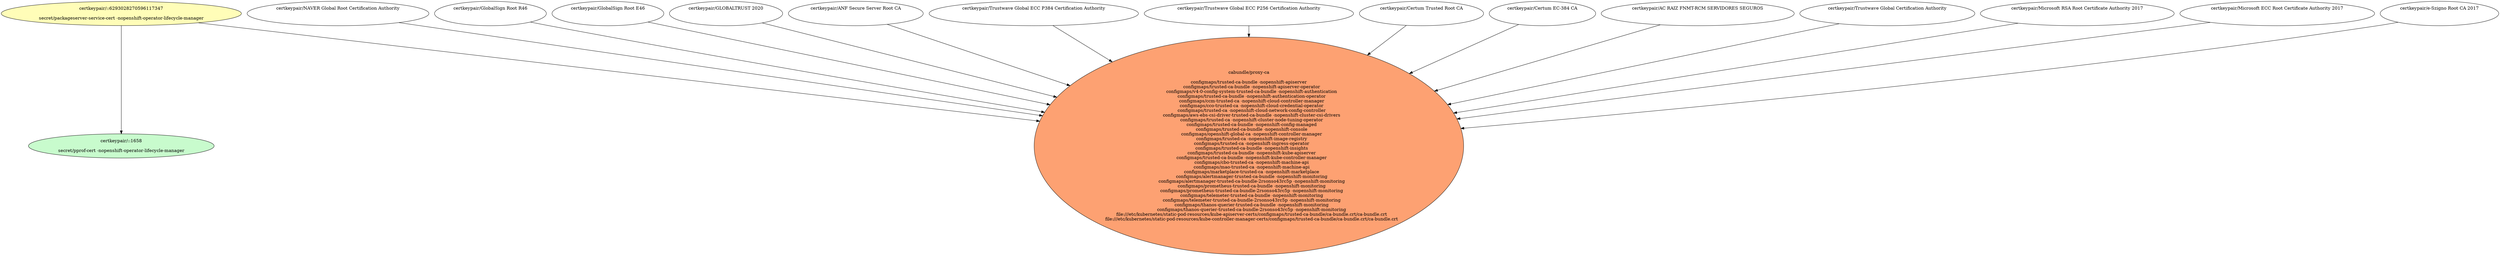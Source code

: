 digraph "OpenShift Certificates" {
  // Node definitions.
  0 [
    label="certkeypair/::1658\n\nsecret/pprof-cert -nopenshift-operator-lifecycle-manager\n"
    style=filled
    fillcolor="#c8fbcd"
  ];
  1 [
    label="certkeypair/NAVER Global Root Certification Authority\n\n\n"
    style=filled
    fillcolor=white
  ];
  2 [
    label="certkeypair/GlobalSign Root R46\n\n\n"
    style=filled
    fillcolor=white
  ];
  3 [
    label="certkeypair/GlobalSign Root E46\n\n\n"
    style=filled
    fillcolor=white
  ];
  4 [
    label="certkeypair/GLOBALTRUST 2020\n\n\n"
    style=filled
    fillcolor=white
  ];
  5 [
    label="certkeypair/ANF Secure Server Root CA\n\n\n"
    style=filled
    fillcolor=white
  ];
  6 [
    label="certkeypair/Trustwave Global ECC P384 Certification Authority\n\n\n"
    style=filled
    fillcolor=white
  ];
  7 [
    label="certkeypair/Trustwave Global ECC P256 Certification Authority\n\n\n"
    style=filled
    fillcolor=white
  ];
  8 [
    label="certkeypair/Certum Trusted Root CA\n\n\n"
    style=filled
    fillcolor=white
  ];
  9 [
    label="certkeypair/Certum EC-384 CA\n\n\n"
    style=filled
    fillcolor=white
  ];
  10 [
    label="certkeypair/AC RAIZ FNMT-RCM SERVIDORES SEGUROS\n\n\n"
    style=filled
    fillcolor=white
  ];
  11 [
    label="certkeypair/Trustwave Global Certification Authority\n\n\n"
    style=filled
    fillcolor=white
  ];
  12 [
    label="certkeypair/Microsoft RSA Root Certificate Authority 2017\n\n\n"
    style=filled
    fillcolor=white
  ];
  13 [
    label="certkeypair/Microsoft ECC Root Certificate Authority 2017\n\n\n"
    style=filled
    fillcolor=white
  ];
  14 [
    label="certkeypair/e-Szigno Root CA 2017\n\n\n"
    style=filled
    fillcolor=white
  ];
  15 [
    label="certkeypair/::6293028270596117347\n\nsecret/packageserver-service-cert -nopenshift-operator-lifecycle-manager\n"
    style=filled
    fillcolor="#fffdb8"
  ];
  16 [
    label="cabundle/proxy-ca\n\nconfigmaps/trusted-ca-bundle -nopenshift-apiserver\n    configmaps/trusted-ca-bundle -nopenshift-apiserver-operator\n    configmaps/v4-0-config-system-trusted-ca-bundle -nopenshift-authentication\n    configmaps/trusted-ca-bundle -nopenshift-authentication-operator\n    configmaps/ccm-trusted-ca -nopenshift-cloud-controller-manager\n    configmaps/cco-trusted-ca -nopenshift-cloud-credential-operator\n    configmaps/trusted-ca -nopenshift-cloud-network-config-controller\n    configmaps/aws-ebs-csi-driver-trusted-ca-bundle -nopenshift-cluster-csi-drivers\n    configmaps/trusted-ca -nopenshift-cluster-node-tuning-operator\n    configmaps/trusted-ca-bundle -nopenshift-config-managed\n    configmaps/trusted-ca-bundle -nopenshift-console\n    configmaps/openshift-global-ca -nopenshift-controller-manager\n    configmaps/trusted-ca -nopenshift-image-registry\n    configmaps/trusted-ca -nopenshift-ingress-operator\n    configmaps/trusted-ca-bundle -nopenshift-insights\n    configmaps/trusted-ca-bundle -nopenshift-kube-apiserver\n    configmaps/trusted-ca-bundle -nopenshift-kube-controller-manager\n    configmaps/cbo-trusted-ca -nopenshift-machine-api\n    configmaps/mao-trusted-ca -nopenshift-machine-api\n    configmaps/marketplace-trusted-ca -nopenshift-marketplace\n    configmaps/alertmanager-trusted-ca-bundle -nopenshift-monitoring\n    configmaps/alertmanager-trusted-ca-bundle-2rsonso43rc5p -nopenshift-monitoring\n    configmaps/prometheus-trusted-ca-bundle -nopenshift-monitoring\n    configmaps/prometheus-trusted-ca-bundle-2rsonso43rc5p -nopenshift-monitoring\n    configmaps/telemeter-trusted-ca-bundle -nopenshift-monitoring\n    configmaps/telemeter-trusted-ca-bundle-2rsonso43rc5p -nopenshift-monitoring\n    configmaps/thanos-querier-trusted-ca-bundle -nopenshift-monitoring\n    configmaps/thanos-querier-trusted-ca-bundle-2rsonso43rc5p -nopenshift-monitoring\n    file:///etc/kubernetes/static-pod-resources/kube-apiserver-certs/configmaps/trusted-ca-bundle/ca-bundle.crt/ca-bundle.crt\n    file:///etc/kubernetes/static-pod-resources/kube-controller-manager-certs/configmaps/trusted-ca-bundle/ca-bundle.crt/ca-bundle.crt\n"
    style=filled
    fillcolor="#fda172"
  ];

  // Edge definitions.
  1 -> 16;
  2 -> 16;
  3 -> 16;
  4 -> 16;
  5 -> 16;
  6 -> 16;
  7 -> 16;
  8 -> 16;
  9 -> 16;
  10 -> 16;
  11 -> 16;
  12 -> 16;
  13 -> 16;
  14 -> 16;
  15 -> 0;
  15 -> 16;
}